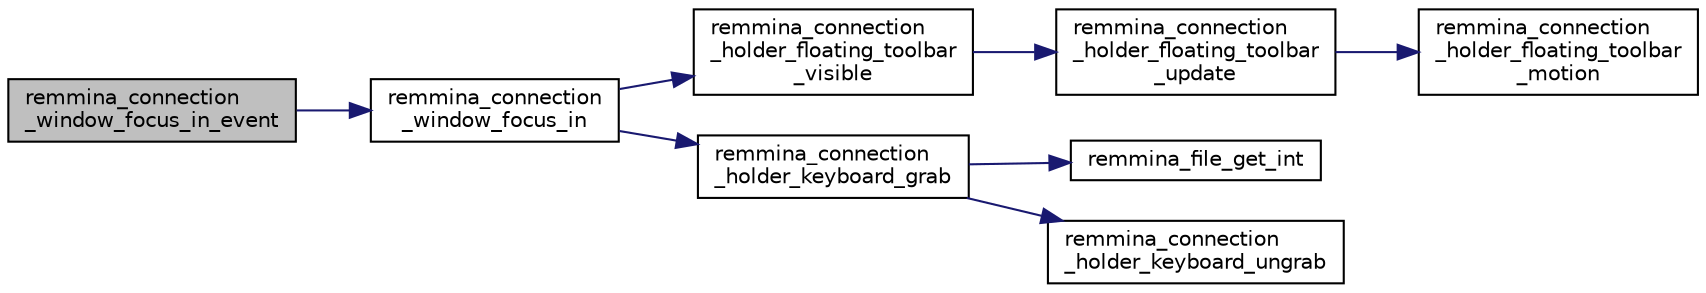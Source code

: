 digraph "remmina_connection_window_focus_in_event"
{
  edge [fontname="Helvetica",fontsize="10",labelfontname="Helvetica",labelfontsize="10"];
  node [fontname="Helvetica",fontsize="10",shape=record];
  rankdir="LR";
  Node12711 [label="remmina_connection\l_window_focus_in_event",height=0.2,width=0.4,color="black", fillcolor="grey75", style="filled", fontcolor="black"];
  Node12711 -> Node12712 [color="midnightblue",fontsize="10",style="solid",fontname="Helvetica"];
  Node12712 [label="remmina_connection\l_window_focus_in",height=0.2,width=0.4,color="black", fillcolor="white", style="filled",URL="$remmina__connection__window_8c.html#a6f4427665eeef5af2091621c1e89b589"];
  Node12712 -> Node12713 [color="midnightblue",fontsize="10",style="solid",fontname="Helvetica"];
  Node12713 [label="remmina_connection\l_holder_floating_toolbar\l_visible",height=0.2,width=0.4,color="black", fillcolor="white", style="filled",URL="$remmina__connection__window_8c.html#aab1db8671426ff3a525451b96479c4f2"];
  Node12713 -> Node12714 [color="midnightblue",fontsize="10",style="solid",fontname="Helvetica"];
  Node12714 [label="remmina_connection\l_holder_floating_toolbar\l_update",height=0.2,width=0.4,color="black", fillcolor="white", style="filled",URL="$remmina__connection__window_8c.html#a2b7b33331e6fe8c8c70be62038f9f5ea"];
  Node12714 -> Node12715 [color="midnightblue",fontsize="10",style="solid",fontname="Helvetica"];
  Node12715 [label="remmina_connection\l_holder_floating_toolbar\l_motion",height=0.2,width=0.4,color="black", fillcolor="white", style="filled",URL="$remmina__connection__window_8c.html#a0a92f6f998590a56e44964f0345f942b"];
  Node12712 -> Node12716 [color="midnightblue",fontsize="10",style="solid",fontname="Helvetica"];
  Node12716 [label="remmina_connection\l_holder_keyboard_grab",height=0.2,width=0.4,color="black", fillcolor="white", style="filled",URL="$remmina__connection__window_8c.html#a6bcba3905245597b6393bbdc8a210e3d"];
  Node12716 -> Node12717 [color="midnightblue",fontsize="10",style="solid",fontname="Helvetica"];
  Node12717 [label="remmina_file_get_int",height=0.2,width=0.4,color="black", fillcolor="white", style="filled",URL="$remmina__file_8c.html#a4884356c195dcfb4ceacf641a1e74e66"];
  Node12716 -> Node12718 [color="midnightblue",fontsize="10",style="solid",fontname="Helvetica"];
  Node12718 [label="remmina_connection\l_holder_keyboard_ungrab",height=0.2,width=0.4,color="black", fillcolor="white", style="filled",URL="$remmina__connection__window_8c.html#af137217cf6ef1ea58f40781f54fd8fe9"];
}
